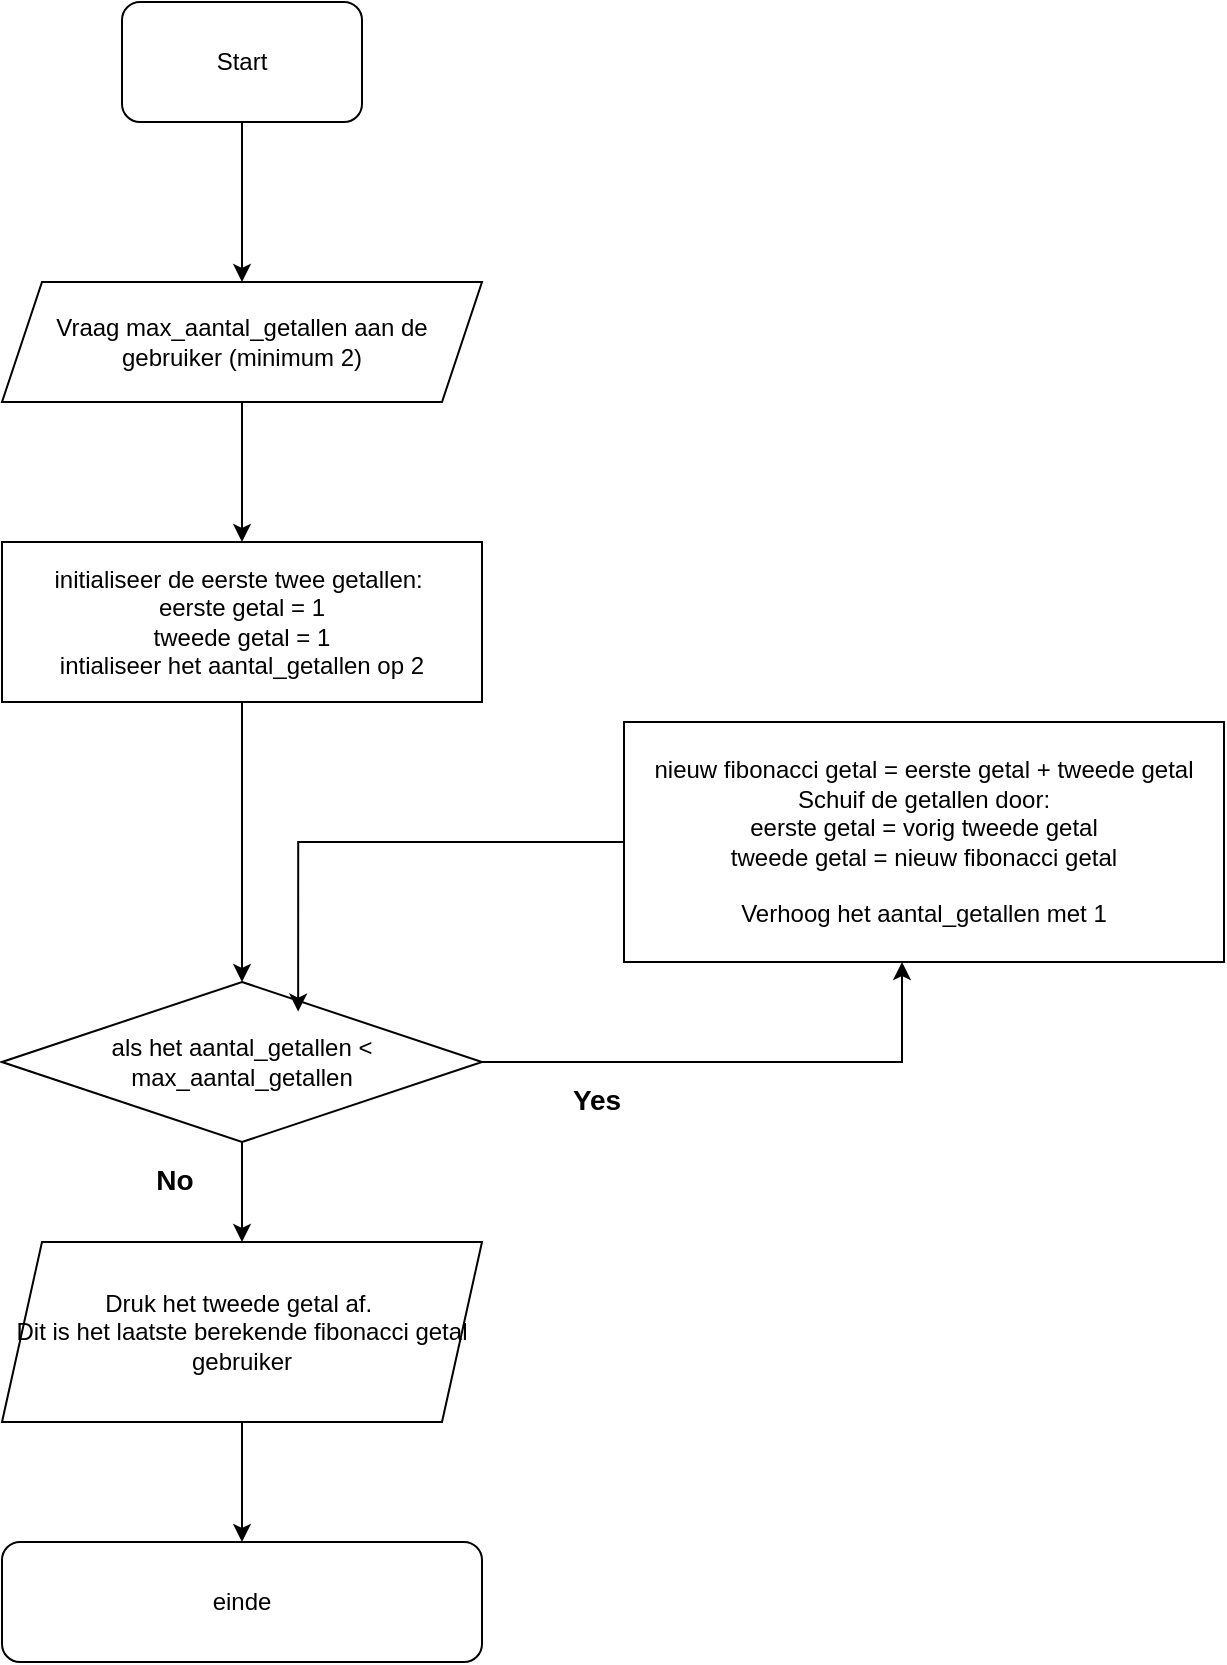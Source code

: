 <mxfile version="24.8.6">
  <diagram name="Page-1" id="wzXBaks2tttUDE-rddll">
    <mxGraphModel dx="1568" dy="1935" grid="1" gridSize="10" guides="1" tooltips="1" connect="1" arrows="1" fold="1" page="1" pageScale="1" pageWidth="850" pageHeight="1100" math="0" shadow="0">
      <root>
        <mxCell id="0" />
        <mxCell id="1" parent="0" />
        <mxCell id="lVM0PGsEVYaV1nGACYPw-10" value="" style="edgeStyle=orthogonalEdgeStyle;rounded=0;orthogonalLoop=1;jettySize=auto;html=1;" parent="1" source="lVM0PGsEVYaV1nGACYPw-1" target="lVM0PGsEVYaV1nGACYPw-2" edge="1">
          <mxGeometry relative="1" as="geometry" />
        </mxCell>
        <mxCell id="lVM0PGsEVYaV1nGACYPw-1" value="Start" style="rounded=1;whiteSpace=wrap;html=1;" parent="1" vertex="1">
          <mxGeometry x="240" y="-970" width="120" height="60" as="geometry" />
        </mxCell>
        <mxCell id="lVM0PGsEVYaV1nGACYPw-11" style="edgeStyle=orthogonalEdgeStyle;rounded=0;orthogonalLoop=1;jettySize=auto;html=1;entryX=0.5;entryY=0;entryDx=0;entryDy=0;" parent="1" source="lVM0PGsEVYaV1nGACYPw-2" target="lVM0PGsEVYaV1nGACYPw-3" edge="1">
          <mxGeometry relative="1" as="geometry" />
        </mxCell>
        <mxCell id="lVM0PGsEVYaV1nGACYPw-2" value="Vraag max_aantal_getallen aan de gebruiker (minimum 2)" style="shape=parallelogram;perimeter=parallelogramPerimeter;whiteSpace=wrap;html=1;fixedSize=1;" parent="1" vertex="1">
          <mxGeometry x="180" y="-830" width="240" height="60" as="geometry" />
        </mxCell>
        <mxCell id="lVM0PGsEVYaV1nGACYPw-6" style="edgeStyle=orthogonalEdgeStyle;rounded=0;orthogonalLoop=1;jettySize=auto;html=1;" parent="1" source="lVM0PGsEVYaV1nGACYPw-4" target="lVM0PGsEVYaV1nGACYPw-5" edge="1">
          <mxGeometry relative="1" as="geometry">
            <mxPoint x="630" y="-480" as="targetPoint" />
            <Array as="points">
              <mxPoint x="630" y="-440" />
            </Array>
          </mxGeometry>
        </mxCell>
        <mxCell id="lVM0PGsEVYaV1nGACYPw-15" value="" style="edgeStyle=orthogonalEdgeStyle;rounded=0;orthogonalLoop=1;jettySize=auto;html=1;" parent="1" source="lVM0PGsEVYaV1nGACYPw-4" target="lVM0PGsEVYaV1nGACYPw-12" edge="1">
          <mxGeometry relative="1" as="geometry" />
        </mxCell>
        <mxCell id="lVM0PGsEVYaV1nGACYPw-4" value="als het aantal_getallen &amp;lt; max_aantal_getallen" style="rhombus;whiteSpace=wrap;html=1;" parent="1" vertex="1">
          <mxGeometry x="180" y="-480" width="240" height="80" as="geometry" />
        </mxCell>
        <mxCell id="lVM0PGsEVYaV1nGACYPw-7" style="edgeStyle=orthogonalEdgeStyle;rounded=0;orthogonalLoop=1;jettySize=auto;html=1;" parent="1" source="lVM0PGsEVYaV1nGACYPw-3" target="lVM0PGsEVYaV1nGACYPw-4" edge="1">
          <mxGeometry relative="1" as="geometry">
            <Array as="points">
              <mxPoint x="300" y="-560" />
              <mxPoint x="300" y="-560" />
            </Array>
          </mxGeometry>
        </mxCell>
        <mxCell id="lVM0PGsEVYaV1nGACYPw-5" value="nieuw fibonacci getal = eerste getal + tweede getal&lt;div&gt;Schuif de getallen door:&lt;/div&gt;&lt;div&gt;eerste getal = vorig tweede getal&lt;/div&gt;&lt;div&gt;tweede getal = nieuw fibonacci getal&lt;/div&gt;&lt;div&gt;&lt;br&gt;&lt;/div&gt;&lt;div&gt;Verhoog het aantal_getallen met 1&lt;/div&gt;" style="rounded=0;whiteSpace=wrap;html=1;" parent="1" vertex="1">
          <mxGeometry x="491" y="-610" width="300" height="120" as="geometry" />
        </mxCell>
        <mxCell id="lVM0PGsEVYaV1nGACYPw-3" value="initialiseer de eerste twee getallen:&amp;nbsp;&lt;div&gt;eerste getal = 1&lt;/div&gt;&lt;div&gt;tweede getal = 1&lt;/div&gt;&lt;div&gt;intialiseer het aantal_getallen op&amp;nbsp;&lt;span style=&quot;background-color: initial;&quot;&gt;2&lt;/span&gt;&lt;/div&gt;" style="rounded=0;whiteSpace=wrap;html=1;" parent="1" vertex="1">
          <mxGeometry x="180" y="-700" width="240" height="80" as="geometry" />
        </mxCell>
        <mxCell id="lVM0PGsEVYaV1nGACYPw-9" style="edgeStyle=orthogonalEdgeStyle;rounded=0;orthogonalLoop=1;jettySize=auto;html=1;entryX=0.617;entryY=0.185;entryDx=0;entryDy=0;entryPerimeter=0;" parent="1" source="lVM0PGsEVYaV1nGACYPw-5" target="lVM0PGsEVYaV1nGACYPw-4" edge="1">
          <mxGeometry relative="1" as="geometry" />
        </mxCell>
        <mxCell id="lVM0PGsEVYaV1nGACYPw-14" value="" style="edgeStyle=orthogonalEdgeStyle;rounded=0;orthogonalLoop=1;jettySize=auto;html=1;" parent="1" source="lVM0PGsEVYaV1nGACYPw-12" target="lVM0PGsEVYaV1nGACYPw-13" edge="1">
          <mxGeometry relative="1" as="geometry" />
        </mxCell>
        <mxCell id="lVM0PGsEVYaV1nGACYPw-12" value="Druk het tweede getal af.&amp;nbsp;&lt;div&gt;Dit is het laatste berekende fibonacci getal gebruiker&lt;/div&gt;" style="shape=parallelogram;perimeter=parallelogramPerimeter;whiteSpace=wrap;html=1;fixedSize=1;" parent="1" vertex="1">
          <mxGeometry x="180" y="-350" width="240" height="90" as="geometry" />
        </mxCell>
        <mxCell id="lVM0PGsEVYaV1nGACYPw-13" value="einde" style="rounded=1;whiteSpace=wrap;html=1;" parent="1" vertex="1">
          <mxGeometry x="180" y="-200" width="240" height="60" as="geometry" />
        </mxCell>
        <mxCell id="u_4BYWfFrZE14Z3gQpRN-2" value="No" style="edgeLabel;html=1;align=center;verticalAlign=middle;resizable=0;points=[];fontStyle=1;fontSize=14;" vertex="1" connectable="0" parent="1">
          <mxGeometry x="430.0" y="-780.004" as="geometry">
            <mxPoint x="-164" y="399" as="offset" />
          </mxGeometry>
        </mxCell>
        <mxCell id="u_4BYWfFrZE14Z3gQpRN-3" value="Yes" style="edgeLabel;html=1;align=center;verticalAlign=middle;resizable=0;points=[];fontStyle=1;fontSize=14;" vertex="1" connectable="0" parent="1">
          <mxGeometry x="641.0" y="-820.004" as="geometry">
            <mxPoint x="-164" y="399" as="offset" />
          </mxGeometry>
        </mxCell>
      </root>
    </mxGraphModel>
  </diagram>
</mxfile>
